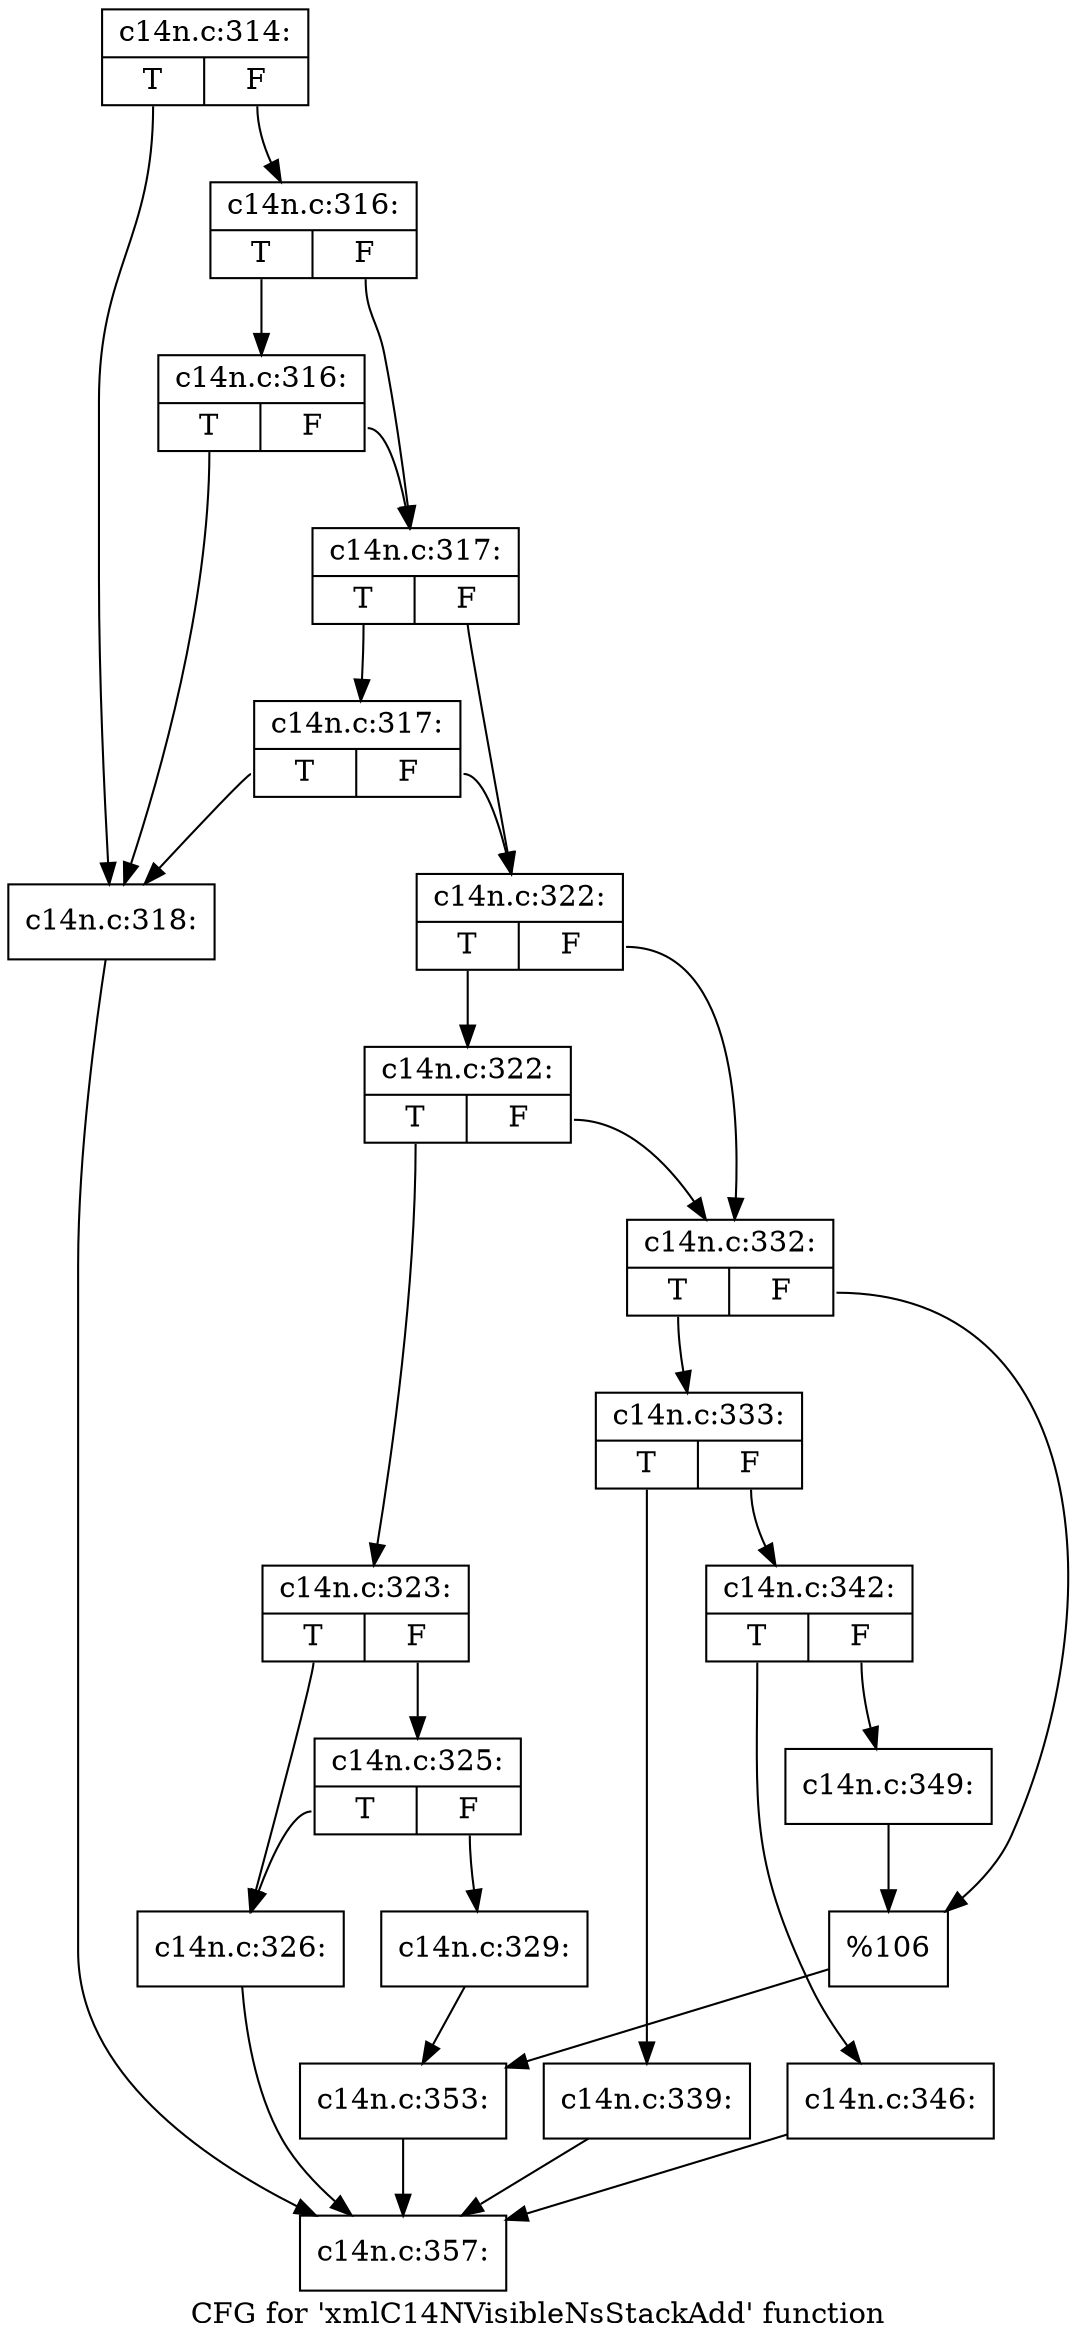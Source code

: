 digraph "CFG for 'xmlC14NVisibleNsStackAdd' function" {
	label="CFG for 'xmlC14NVisibleNsStackAdd' function";

	Node0x4afe360 [shape=record,label="{c14n.c:314:|{<s0>T|<s1>F}}"];
	Node0x4afe360:s0 -> Node0x4aff130;
	Node0x4afe360:s1 -> Node0x4aff250;
	Node0x4aff250 [shape=record,label="{c14n.c:316:|{<s0>T|<s1>F}}"];
	Node0x4aff250:s0 -> Node0x4aff560;
	Node0x4aff250:s1 -> Node0x4aff1d0;
	Node0x4aff560 [shape=record,label="{c14n.c:316:|{<s0>T|<s1>F}}"];
	Node0x4aff560:s0 -> Node0x4aff130;
	Node0x4aff560:s1 -> Node0x4aff1d0;
	Node0x4aff1d0 [shape=record,label="{c14n.c:317:|{<s0>T|<s1>F}}"];
	Node0x4aff1d0:s0 -> Node0x4affc40;
	Node0x4aff1d0:s1 -> Node0x4aff180;
	Node0x4affc40 [shape=record,label="{c14n.c:317:|{<s0>T|<s1>F}}"];
	Node0x4affc40:s0 -> Node0x4aff130;
	Node0x4affc40:s1 -> Node0x4aff180;
	Node0x4aff130 [shape=record,label="{c14n.c:318:}"];
	Node0x4aff130 -> Node0x4afee10;
	Node0x4aff180 [shape=record,label="{c14n.c:322:|{<s0>T|<s1>F}}"];
	Node0x4aff180:s0 -> Node0x4b00880;
	Node0x4aff180:s1 -> Node0x4b00830;
	Node0x4b00880 [shape=record,label="{c14n.c:322:|{<s0>T|<s1>F}}"];
	Node0x4b00880:s0 -> Node0x4b00790;
	Node0x4b00880:s1 -> Node0x4b00830;
	Node0x4b00790 [shape=record,label="{c14n.c:323:|{<s0>T|<s1>F}}"];
	Node0x4b00790:s0 -> Node0x4b019d0;
	Node0x4b00790:s1 -> Node0x4b01a70;
	Node0x4b01a70 [shape=record,label="{c14n.c:325:|{<s0>T|<s1>F}}"];
	Node0x4b01a70:s0 -> Node0x4b019d0;
	Node0x4b01a70:s1 -> Node0x4b01a20;
	Node0x4b019d0 [shape=record,label="{c14n.c:326:}"];
	Node0x4b019d0 -> Node0x4afee10;
	Node0x4b01a20 [shape=record,label="{c14n.c:329:}"];
	Node0x4b01a20 -> Node0x4b007e0;
	Node0x4b00830 [shape=record,label="{c14n.c:332:|{<s0>T|<s1>F}}"];
	Node0x4b00830:s0 -> Node0x4b03110;
	Node0x4b00830:s1 -> Node0x4b03160;
	Node0x4b03110 [shape=record,label="{c14n.c:333:|{<s0>T|<s1>F}}"];
	Node0x4b03110:s0 -> Node0x4aaafc0;
	Node0x4b03110:s1 -> Node0x4aab010;
	Node0x4aaafc0 [shape=record,label="{c14n.c:339:}"];
	Node0x4aaafc0 -> Node0x4afee10;
	Node0x4aab010 [shape=record,label="{c14n.c:342:|{<s0>T|<s1>F}}"];
	Node0x4aab010:s0 -> Node0x4b072d0;
	Node0x4aab010:s1 -> Node0x4b07320;
	Node0x4b072d0 [shape=record,label="{c14n.c:346:}"];
	Node0x4b072d0 -> Node0x4afee10;
	Node0x4b07320 [shape=record,label="{c14n.c:349:}"];
	Node0x4b07320 -> Node0x4b03160;
	Node0x4b03160 [shape=record,label="{%106}"];
	Node0x4b03160 -> Node0x4b007e0;
	Node0x4b007e0 [shape=record,label="{c14n.c:353:}"];
	Node0x4b007e0 -> Node0x4afee10;
	Node0x4afee10 [shape=record,label="{c14n.c:357:}"];
}
